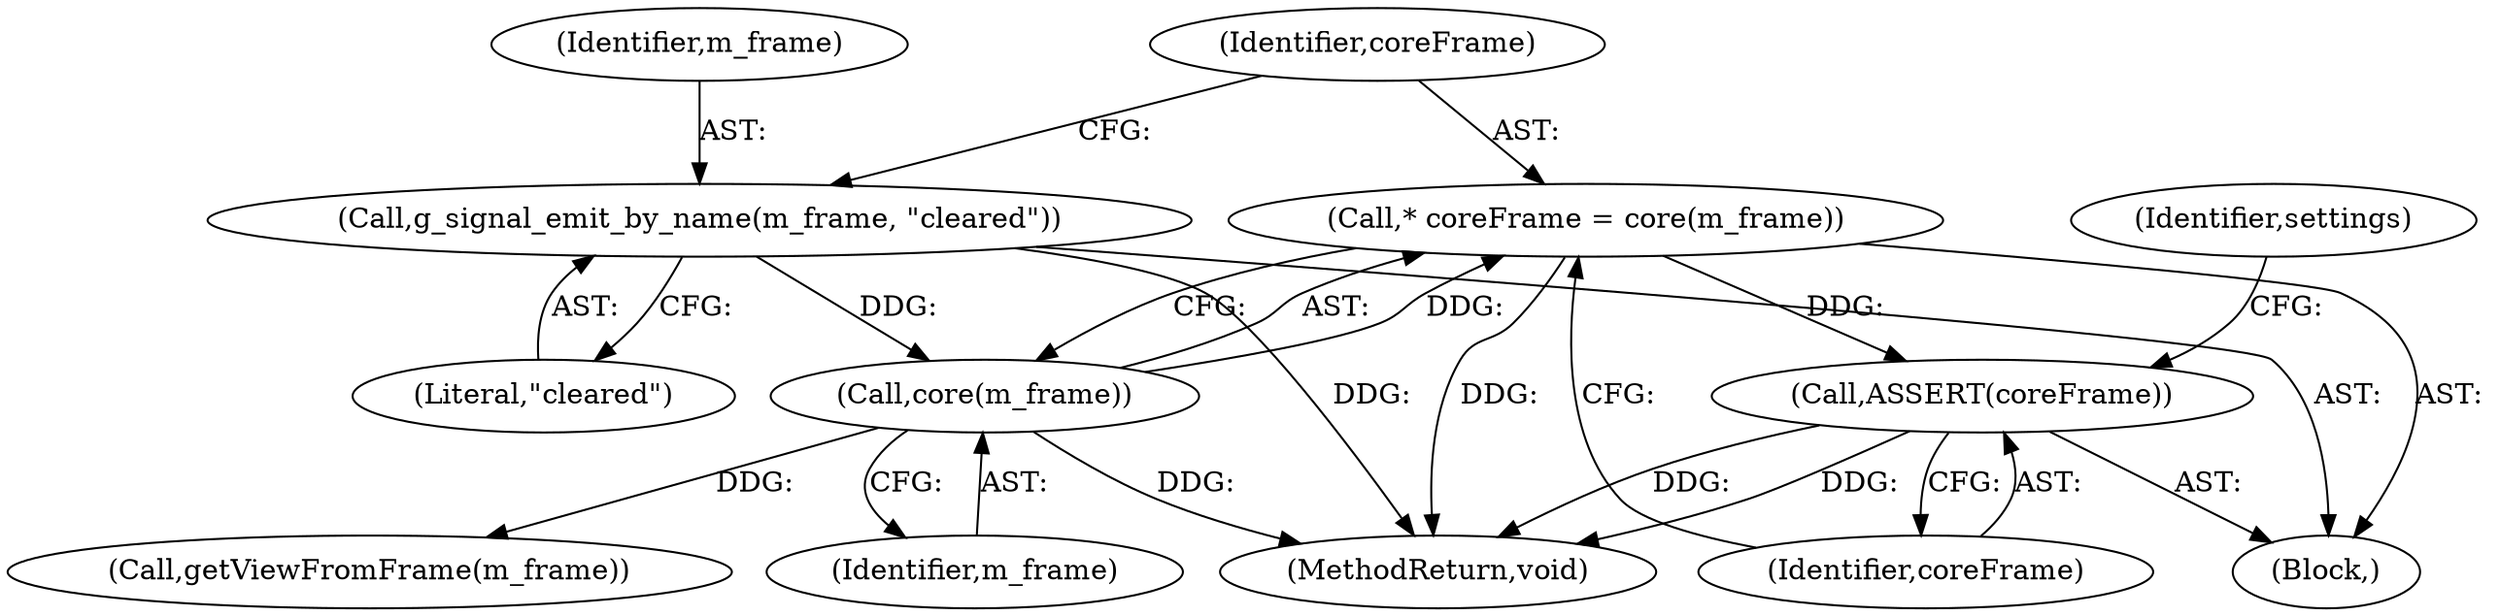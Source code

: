digraph "0_Chrome_a0af50481db56aa780942e8595a20c36b2c34f5c@pointer" {
"1000106" [label="(Call,* coreFrame = core(m_frame))"];
"1000108" [label="(Call,core(m_frame))"];
"1000102" [label="(Call,g_signal_emit_by_name(m_frame, \"cleared\"))"];
"1000110" [label="(Call,ASSERT(coreFrame))"];
"1000104" [label="(Literal,\"cleared\")"];
"1000109" [label="(Identifier,m_frame)"];
"1000102" [label="(Call,g_signal_emit_by_name(m_frame, \"cleared\"))"];
"1000106" [label="(Call,* coreFrame = core(m_frame))"];
"1000147" [label="(MethodReturn,void)"];
"1000110" [label="(Call,ASSERT(coreFrame))"];
"1000139" [label="(Call,getViewFromFrame(m_frame))"];
"1000111" [label="(Identifier,coreFrame)"];
"1000101" [label="(Block,)"];
"1000108" [label="(Call,core(m_frame))"];
"1000103" [label="(Identifier,m_frame)"];
"1000114" [label="(Identifier,settings)"];
"1000107" [label="(Identifier,coreFrame)"];
"1000106" -> "1000101"  [label="AST: "];
"1000106" -> "1000108"  [label="CFG: "];
"1000107" -> "1000106"  [label="AST: "];
"1000108" -> "1000106"  [label="AST: "];
"1000111" -> "1000106"  [label="CFG: "];
"1000106" -> "1000147"  [label="DDG: "];
"1000108" -> "1000106"  [label="DDG: "];
"1000106" -> "1000110"  [label="DDG: "];
"1000108" -> "1000109"  [label="CFG: "];
"1000109" -> "1000108"  [label="AST: "];
"1000108" -> "1000147"  [label="DDG: "];
"1000102" -> "1000108"  [label="DDG: "];
"1000108" -> "1000139"  [label="DDG: "];
"1000102" -> "1000101"  [label="AST: "];
"1000102" -> "1000104"  [label="CFG: "];
"1000103" -> "1000102"  [label="AST: "];
"1000104" -> "1000102"  [label="AST: "];
"1000107" -> "1000102"  [label="CFG: "];
"1000102" -> "1000147"  [label="DDG: "];
"1000110" -> "1000101"  [label="AST: "];
"1000110" -> "1000111"  [label="CFG: "];
"1000111" -> "1000110"  [label="AST: "];
"1000114" -> "1000110"  [label="CFG: "];
"1000110" -> "1000147"  [label="DDG: "];
"1000110" -> "1000147"  [label="DDG: "];
}
